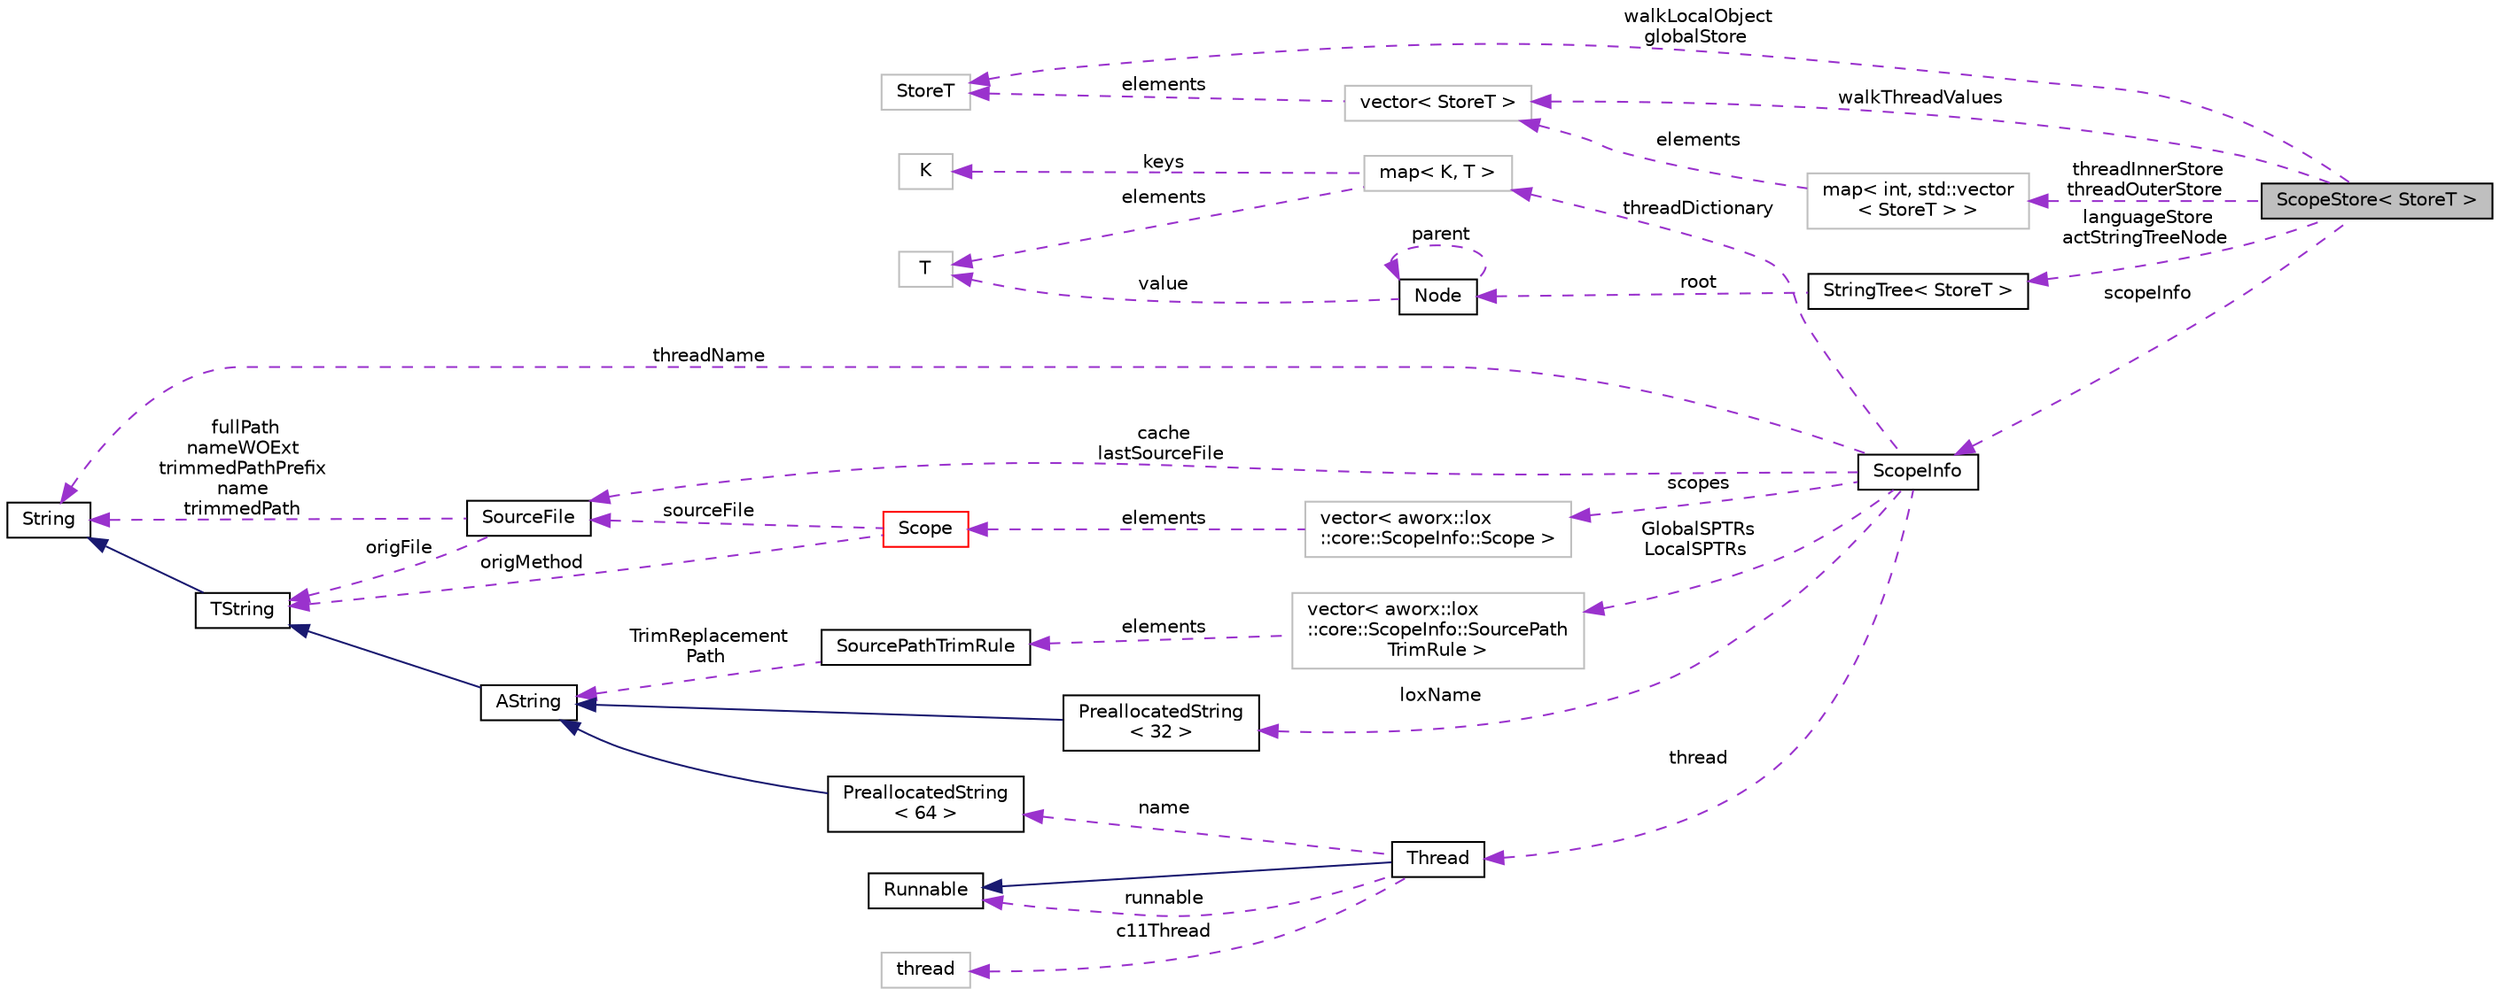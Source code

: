 digraph "ScopeStore&lt; StoreT &gt;"
{
  edge [fontname="Helvetica",fontsize="10",labelfontname="Helvetica",labelfontsize="10"];
  node [fontname="Helvetica",fontsize="10",shape=record];
  rankdir="LR";
  Node1 [label="ScopeStore\< StoreT \>",height=0.2,width=0.4,color="black", fillcolor="grey75", style="filled", fontcolor="black"];
  Node2 -> Node1 [dir="back",color="darkorchid3",fontsize="10",style="dashed",label=" threadInnerStore\nthreadOuterStore" ,fontname="Helvetica"];
  Node2 [label="map\< int, std::vector\l\< StoreT \> \>",height=0.2,width=0.4,color="grey75", fillcolor="white", style="filled"];
  Node3 -> Node2 [dir="back",color="darkorchid3",fontsize="10",style="dashed",label=" elements" ,fontname="Helvetica"];
  Node3 [label="vector\< StoreT \>",height=0.2,width=0.4,color="grey75", fillcolor="white", style="filled"];
  Node4 -> Node3 [dir="back",color="darkorchid3",fontsize="10",style="dashed",label=" elements" ,fontname="Helvetica"];
  Node4 [label="StoreT",height=0.2,width=0.4,color="grey75", fillcolor="white", style="filled"];
  Node4 -> Node1 [dir="back",color="darkorchid3",fontsize="10",style="dashed",label=" walkLocalObject\nglobalStore" ,fontname="Helvetica"];
  Node5 -> Node1 [dir="back",color="darkorchid3",fontsize="10",style="dashed",label=" scopeInfo" ,fontname="Helvetica"];
  Node5 [label="ScopeInfo",height=0.2,width=0.4,color="black", fillcolor="white", style="filled",URL="$classaworx_1_1lox_1_1core_1_1ScopeInfo.html"];
  Node6 -> Node5 [dir="back",color="darkorchid3",fontsize="10",style="dashed",label=" threadDictionary" ,fontname="Helvetica"];
  Node6 [label="map\< K, T \>",height=0.2,width=0.4,color="grey75", fillcolor="white", style="filled",tooltip="STL class. "];
  Node7 -> Node6 [dir="back",color="darkorchid3",fontsize="10",style="dashed",label=" keys" ,fontname="Helvetica"];
  Node7 [label="K",height=0.2,width=0.4,color="grey75", fillcolor="white", style="filled"];
  Node8 -> Node6 [dir="back",color="darkorchid3",fontsize="10",style="dashed",label=" elements" ,fontname="Helvetica"];
  Node8 [label="T",height=0.2,width=0.4,color="grey75", fillcolor="white", style="filled"];
  Node9 -> Node5 [dir="back",color="darkorchid3",fontsize="10",style="dashed",label=" threadName" ,fontname="Helvetica"];
  Node9 [label="String",height=0.2,width=0.4,color="black", fillcolor="white", style="filled",URL="$classaworx_1_1lib_1_1strings_1_1String.html"];
  Node10 -> Node5 [dir="back",color="darkorchid3",fontsize="10",style="dashed",label=" cache\nlastSourceFile" ,fontname="Helvetica"];
  Node10 [label="SourceFile",height=0.2,width=0.4,color="black", fillcolor="white", style="filled",URL="$structaworx_1_1lox_1_1core_1_1ScopeInfo_1_1SourceFile.html"];
  Node9 -> Node10 [dir="back",color="darkorchid3",fontsize="10",style="dashed",label=" fullPath\nnameWOExt\ntrimmedPathPrefix\nname\ntrimmedPath" ,fontname="Helvetica"];
  Node11 -> Node10 [dir="back",color="darkorchid3",fontsize="10",style="dashed",label=" origFile" ,fontname="Helvetica"];
  Node11 [label="TString",height=0.2,width=0.4,color="black", fillcolor="white", style="filled",URL="$classaworx_1_1lib_1_1strings_1_1TString.html"];
  Node9 -> Node11 [dir="back",color="midnightblue",fontsize="10",style="solid",fontname="Helvetica"];
  Node12 -> Node5 [dir="back",color="darkorchid3",fontsize="10",style="dashed",label=" scopes" ,fontname="Helvetica"];
  Node12 [label="vector\< aworx::lox\l::core::ScopeInfo::Scope \>",height=0.2,width=0.4,color="grey75", fillcolor="white", style="filled"];
  Node13 -> Node12 [dir="back",color="darkorchid3",fontsize="10",style="dashed",label=" elements" ,fontname="Helvetica"];
  Node13 [label="Scope",height=0.2,width=0.4,color="red", fillcolor="white", style="filled",URL="$structaworx_1_1lox_1_1core_1_1ScopeInfo_1_1Scope.html"];
  Node11 -> Node13 [dir="back",color="darkorchid3",fontsize="10",style="dashed",label=" origMethod" ,fontname="Helvetica"];
  Node10 -> Node13 [dir="back",color="darkorchid3",fontsize="10",style="dashed",label=" sourceFile" ,fontname="Helvetica"];
  Node15 -> Node5 [dir="back",color="darkorchid3",fontsize="10",style="dashed",label=" GlobalSPTRs\nLocalSPTRs" ,fontname="Helvetica"];
  Node15 [label="vector\< aworx::lox\l::core::ScopeInfo::SourcePath\lTrimRule \>",height=0.2,width=0.4,color="grey75", fillcolor="white", style="filled"];
  Node16 -> Node15 [dir="back",color="darkorchid3",fontsize="10",style="dashed",label=" elements" ,fontname="Helvetica"];
  Node16 [label="SourcePathTrimRule",height=0.2,width=0.4,color="black", fillcolor="white", style="filled",URL="$structaworx_1_1lox_1_1core_1_1ScopeInfo_1_1SourcePathTrimRule.html"];
  Node17 -> Node16 [dir="back",color="darkorchid3",fontsize="10",style="dashed",label=" TrimReplacement\nPath" ,fontname="Helvetica"];
  Node17 [label="AString",height=0.2,width=0.4,color="black", fillcolor="white", style="filled",URL="$classaworx_1_1lib_1_1strings_1_1AString.html"];
  Node11 -> Node17 [dir="back",color="midnightblue",fontsize="10",style="solid",fontname="Helvetica"];
  Node18 -> Node5 [dir="back",color="darkorchid3",fontsize="10",style="dashed",label=" loxName" ,fontname="Helvetica"];
  Node18 [label="PreallocatedString\l\< 32 \>",height=0.2,width=0.4,color="black", fillcolor="white", style="filled",URL="$classaworx_1_1lib_1_1strings_1_1PreallocatedString.html"];
  Node17 -> Node18 [dir="back",color="midnightblue",fontsize="10",style="solid",fontname="Helvetica"];
  Node19 -> Node5 [dir="back",color="darkorchid3",fontsize="10",style="dashed",label=" thread" ,fontname="Helvetica"];
  Node19 [label="Thread",height=0.2,width=0.4,color="black", fillcolor="white", style="filled",URL="$classaworx_1_1lib_1_1threads_1_1Thread.html"];
  Node20 -> Node19 [dir="back",color="midnightblue",fontsize="10",style="solid",fontname="Helvetica"];
  Node20 [label="Runnable",height=0.2,width=0.4,color="black", fillcolor="white", style="filled",URL="$classaworx_1_1lib_1_1threads_1_1Runnable.html"];
  Node20 -> Node19 [dir="back",color="darkorchid3",fontsize="10",style="dashed",label=" runnable" ,fontname="Helvetica"];
  Node21 -> Node19 [dir="back",color="darkorchid3",fontsize="10",style="dashed",label=" name" ,fontname="Helvetica"];
  Node21 [label="PreallocatedString\l\< 64 \>",height=0.2,width=0.4,color="black", fillcolor="white", style="filled",URL="$classaworx_1_1lib_1_1strings_1_1PreallocatedString.html"];
  Node17 -> Node21 [dir="back",color="midnightblue",fontsize="10",style="solid",fontname="Helvetica"];
  Node22 -> Node19 [dir="back",color="darkorchid3",fontsize="10",style="dashed",label=" c11Thread" ,fontname="Helvetica"];
  Node22 [label="thread",height=0.2,width=0.4,color="grey75", fillcolor="white", style="filled",tooltip="STL class. "];
  Node23 -> Node1 [dir="back",color="darkorchid3",fontsize="10",style="dashed",label=" languageStore\nactStringTreeNode" ,fontname="Helvetica"];
  Node23 [label="StringTree\< StoreT \>",height=0.2,width=0.4,color="black", fillcolor="white", style="filled",URL="$classaworx_1_1lib_1_1util_1_1StringTree.html"];
  Node24 -> Node23 [dir="back",color="darkorchid3",fontsize="10",style="dashed",label=" root" ,fontname="Helvetica"];
  Node24 [label="Node",height=0.2,width=0.4,color="black", fillcolor="white", style="filled",URL="$structaworx_1_1lib_1_1util_1_1StringTree_1_1Node.html"];
  Node24 -> Node24 [dir="back",color="darkorchid3",fontsize="10",style="dashed",label=" parent" ,fontname="Helvetica"];
  Node8 -> Node24 [dir="back",color="darkorchid3",fontsize="10",style="dashed",label=" value" ,fontname="Helvetica"];
  Node3 -> Node1 [dir="back",color="darkorchid3",fontsize="10",style="dashed",label=" walkThreadValues" ,fontname="Helvetica"];
}
